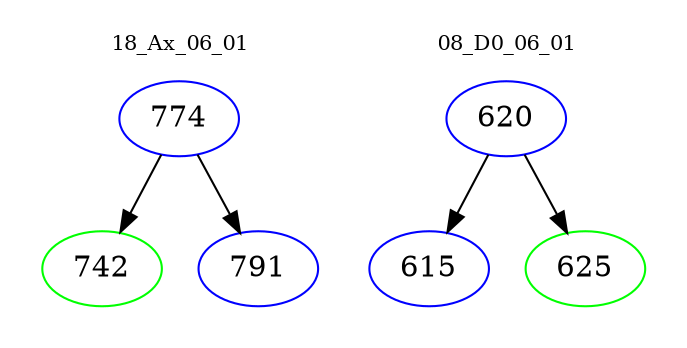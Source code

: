 digraph{
subgraph cluster_0 {
color = white
label = "18_Ax_06_01";
fontsize=10;
T0_774 [label="774", color="blue"]
T0_774 -> T0_742 [color="black"]
T0_742 [label="742", color="green"]
T0_774 -> T0_791 [color="black"]
T0_791 [label="791", color="blue"]
}
subgraph cluster_1 {
color = white
label = "08_D0_06_01";
fontsize=10;
T1_620 [label="620", color="blue"]
T1_620 -> T1_615 [color="black"]
T1_615 [label="615", color="blue"]
T1_620 -> T1_625 [color="black"]
T1_625 [label="625", color="green"]
}
}
